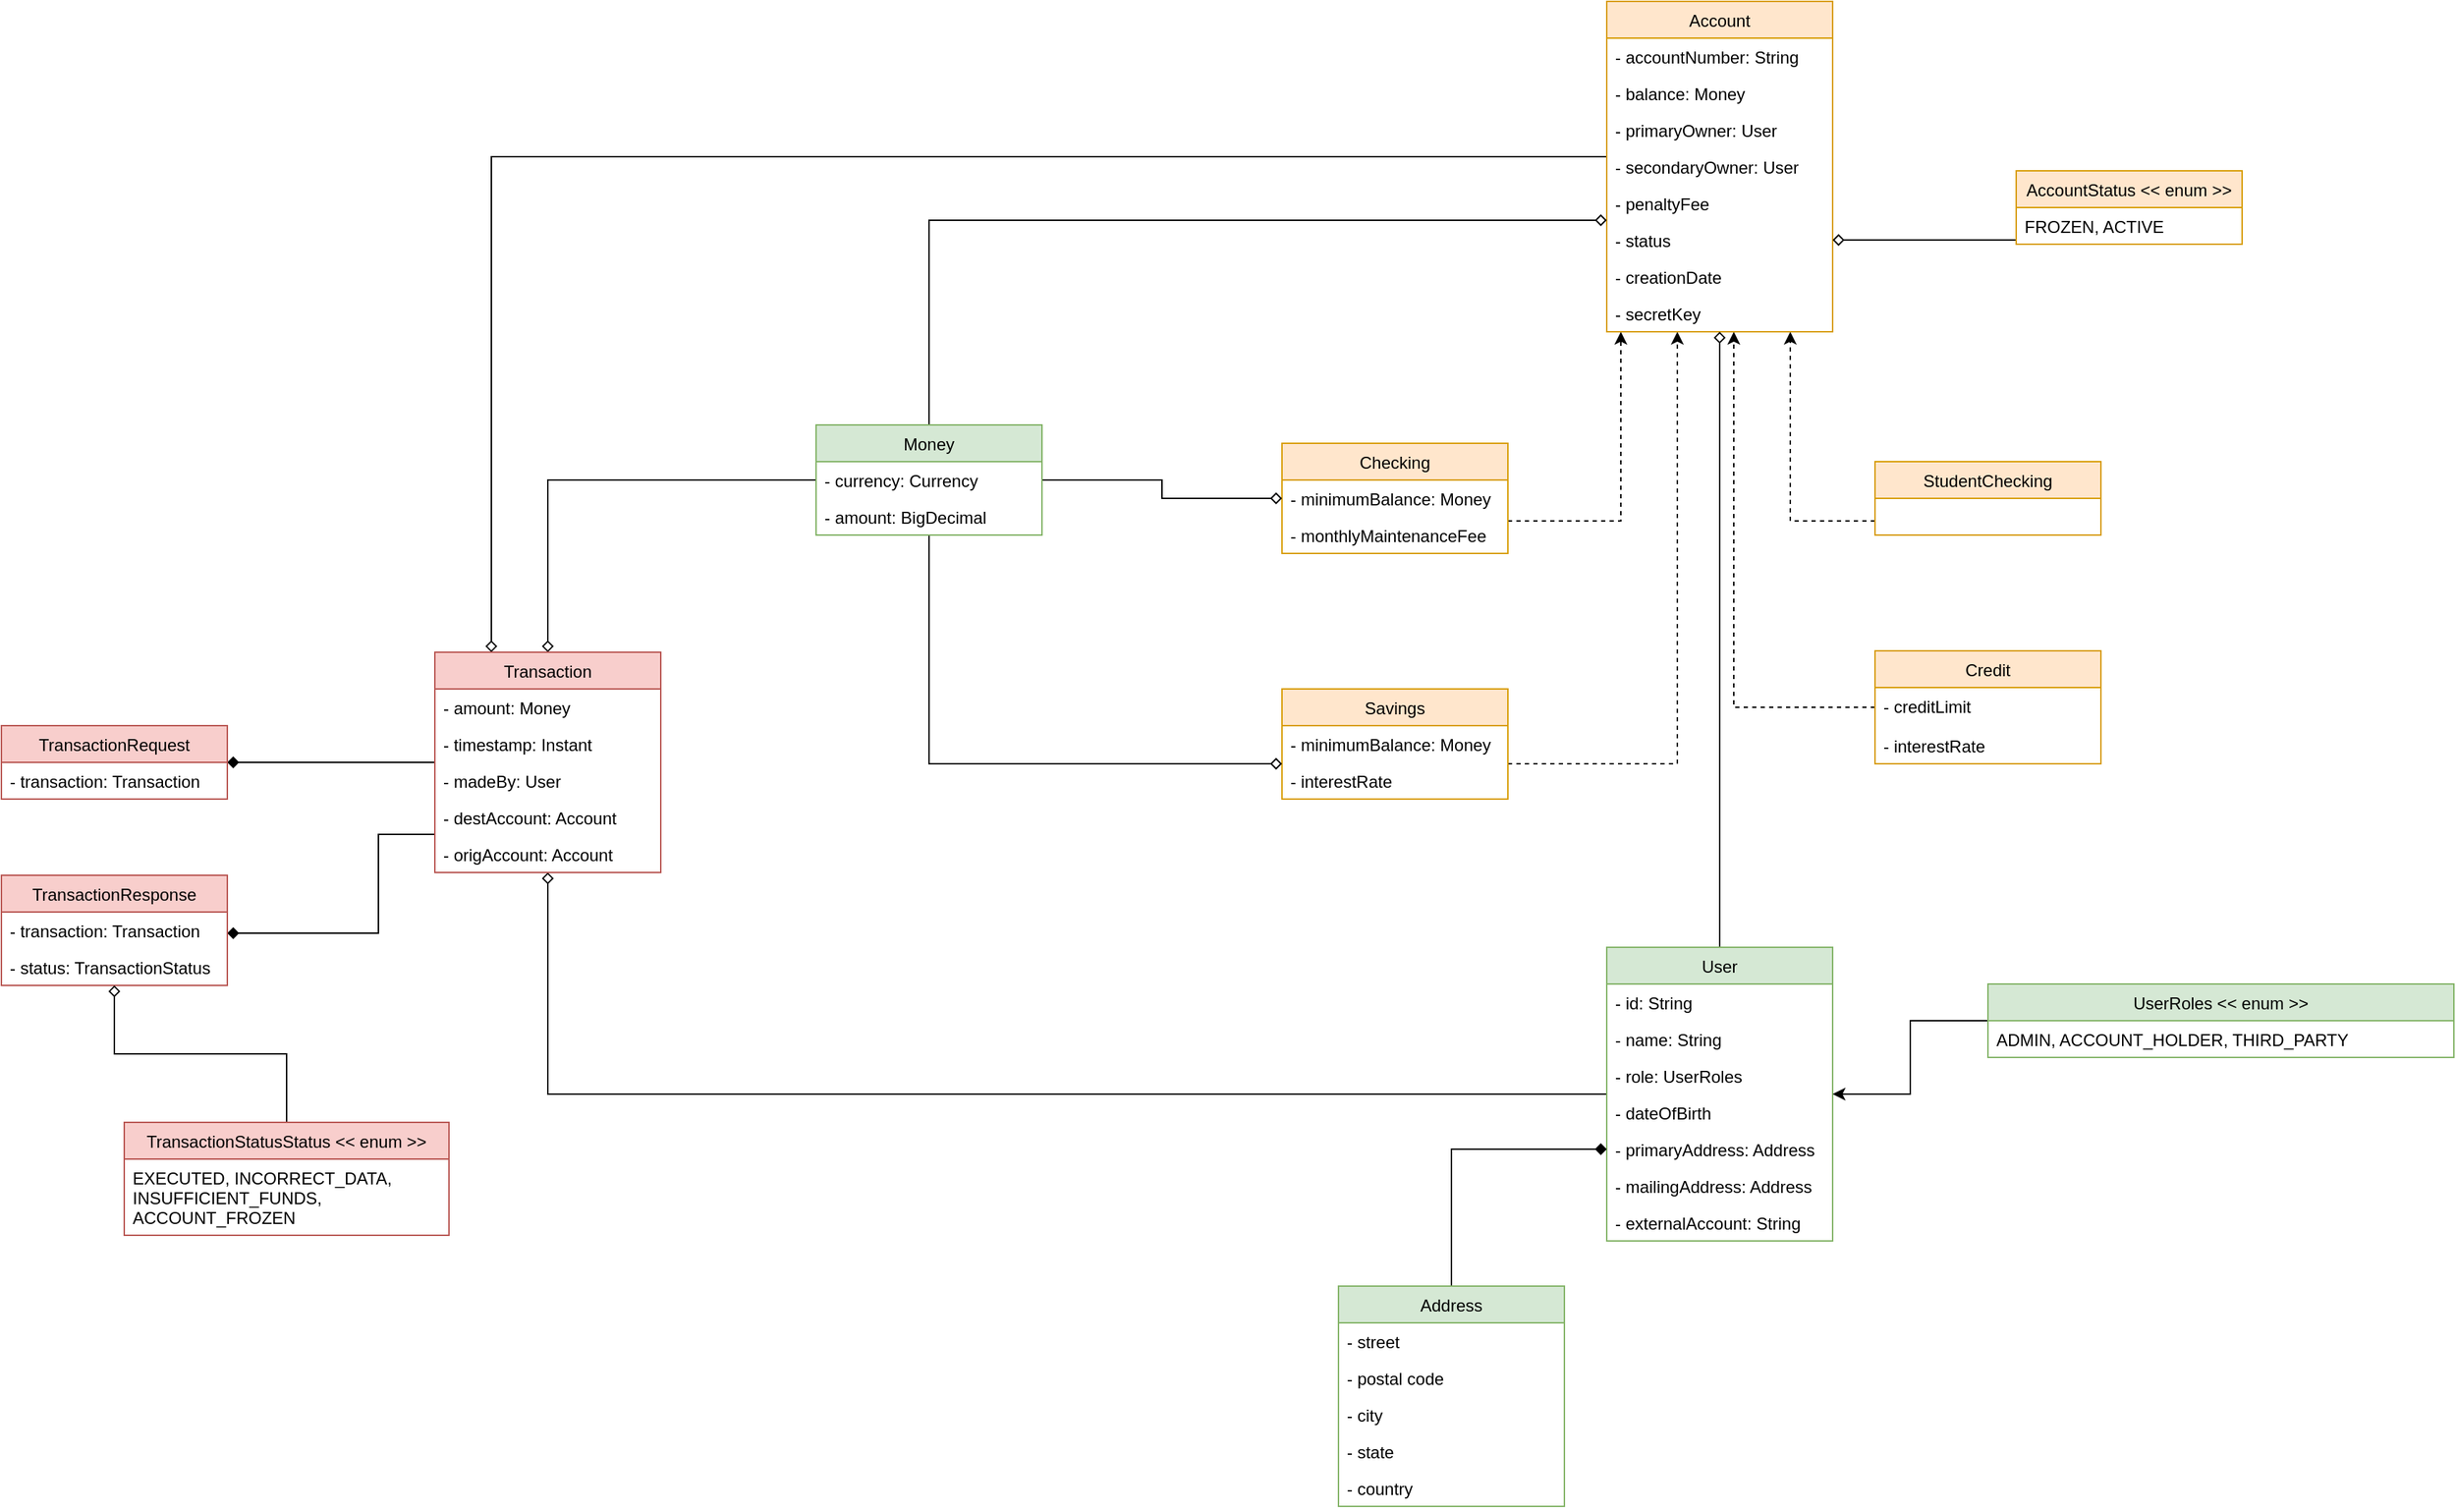 <mxfile version="20.3.0" type="device"><diagram id="Sgf1eEQoOjnaAbqmSDl3" name="Página-1"><mxGraphModel dx="2013" dy="1991" grid="1" gridSize="10" guides="1" tooltips="1" connect="1" arrows="1" fold="1" page="1" pageScale="1" pageWidth="827" pageHeight="1169" math="0" shadow="0"><root><mxCell id="0"/><mxCell id="1" parent="0"/><mxCell id="IOCd3JjTxtFxD8QaHJHm-75" style="edgeStyle=orthogonalEdgeStyle;rounded=0;orthogonalLoop=1;jettySize=auto;html=1;dashed=1;" parent="1" source="IOCd3JjTxtFxD8QaHJHm-8" target="IOCd3JjTxtFxD8QaHJHm-67" edge="1"><mxGeometry relative="1" as="geometry"><Array as="points"><mxPoint x="320" y="308"/></Array></mxGeometry></mxCell><mxCell id="IOCd3JjTxtFxD8QaHJHm-8" value="Checking" style="swimlane;fontStyle=0;childLayout=stackLayout;horizontal=1;startSize=26;fillColor=#ffe6cc;horizontalStack=0;resizeParent=1;resizeParentMax=0;resizeLast=0;collapsible=1;marginBottom=0;strokeColor=#d79b00;" parent="1" vertex="1"><mxGeometry x="80" y="253" width="160" height="78" as="geometry"/></mxCell><mxCell id="IOCd3JjTxtFxD8QaHJHm-25" value="- minimumBalance: Money" style="text;strokeColor=none;fillColor=none;align=left;verticalAlign=top;spacingLeft=4;spacingRight=4;overflow=hidden;rotatable=0;points=[[0,0.5],[1,0.5]];portConstraint=eastwest;" parent="IOCd3JjTxtFxD8QaHJHm-8" vertex="1"><mxGeometry y="26" width="160" height="26" as="geometry"/></mxCell><mxCell id="IOCd3JjTxtFxD8QaHJHm-27" value="- monthlyMaintenanceFee" style="text;strokeColor=none;fillColor=none;align=left;verticalAlign=top;spacingLeft=4;spacingRight=4;overflow=hidden;rotatable=0;points=[[0,0.5],[1,0.5]];portConstraint=eastwest;" parent="IOCd3JjTxtFxD8QaHJHm-8" vertex="1"><mxGeometry y="52" width="160" height="26" as="geometry"/></mxCell><mxCell id="IOCd3JjTxtFxD8QaHJHm-78" style="edgeStyle=orthogonalEdgeStyle;rounded=0;orthogonalLoop=1;jettySize=auto;html=1;dashed=1;" parent="1" source="IOCd3JjTxtFxD8QaHJHm-30" target="IOCd3JjTxtFxD8QaHJHm-67" edge="1"><mxGeometry relative="1" as="geometry"><Array as="points"><mxPoint x="440" y="308"/></Array></mxGeometry></mxCell><mxCell id="IOCd3JjTxtFxD8QaHJHm-30" value="StudentChecking" style="swimlane;fontStyle=0;childLayout=stackLayout;horizontal=1;startSize=26;fillColor=#ffe6cc;horizontalStack=0;resizeParent=1;resizeParentMax=0;resizeLast=0;collapsible=1;marginBottom=0;strokeColor=#d79b00;" parent="1" vertex="1"><mxGeometry x="500" y="266" width="160" height="52" as="geometry"/></mxCell><mxCell id="IOCd3JjTxtFxD8QaHJHm-76" style="edgeStyle=orthogonalEdgeStyle;rounded=0;orthogonalLoop=1;jettySize=auto;html=1;dashed=1;" parent="1" source="IOCd3JjTxtFxD8QaHJHm-48" target="IOCd3JjTxtFxD8QaHJHm-67" edge="1"><mxGeometry relative="1" as="geometry"><Array as="points"><mxPoint x="360" y="480"/></Array></mxGeometry></mxCell><mxCell id="IOCd3JjTxtFxD8QaHJHm-48" value="Savings" style="swimlane;fontStyle=0;childLayout=stackLayout;horizontal=1;startSize=26;fillColor=#ffe6cc;horizontalStack=0;resizeParent=1;resizeParentMax=0;resizeLast=0;collapsible=1;marginBottom=0;strokeColor=#d79b00;" parent="1" vertex="1"><mxGeometry x="80" y="427" width="160" height="78" as="geometry"/></mxCell><mxCell id="IOCd3JjTxtFxD8QaHJHm-53" value="- minimumBalance: Money" style="text;strokeColor=none;fillColor=none;align=left;verticalAlign=top;spacingLeft=4;spacingRight=4;overflow=hidden;rotatable=0;points=[[0,0.5],[1,0.5]];portConstraint=eastwest;" parent="IOCd3JjTxtFxD8QaHJHm-48" vertex="1"><mxGeometry y="26" width="160" height="26" as="geometry"/></mxCell><mxCell id="IOCd3JjTxtFxD8QaHJHm-58" value="- interestRate" style="text;strokeColor=none;fillColor=none;align=left;verticalAlign=top;spacingLeft=4;spacingRight=4;overflow=hidden;rotatable=0;points=[[0,0.5],[1,0.5]];portConstraint=eastwest;" parent="IOCd3JjTxtFxD8QaHJHm-48" vertex="1"><mxGeometry y="52" width="160" height="26" as="geometry"/></mxCell><mxCell id="IOCd3JjTxtFxD8QaHJHm-77" style="edgeStyle=orthogonalEdgeStyle;rounded=0;orthogonalLoop=1;jettySize=auto;html=1;dashed=1;" parent="1" source="IOCd3JjTxtFxD8QaHJHm-59" target="IOCd3JjTxtFxD8QaHJHm-67" edge="1"><mxGeometry relative="1" as="geometry"><Array as="points"><mxPoint x="400" y="440"/></Array></mxGeometry></mxCell><mxCell id="IOCd3JjTxtFxD8QaHJHm-59" value="Credit" style="swimlane;fontStyle=0;childLayout=stackLayout;horizontal=1;startSize=26;fillColor=#ffe6cc;horizontalStack=0;resizeParent=1;resizeParentMax=0;resizeLast=0;collapsible=1;marginBottom=0;strokeColor=#d79b00;" parent="1" vertex="1"><mxGeometry x="500" y="400" width="160" height="80" as="geometry"/></mxCell><mxCell id="IOCd3JjTxtFxD8QaHJHm-65" value="- creditLimit" style="text;strokeColor=none;fillColor=none;align=left;verticalAlign=top;spacingLeft=4;spacingRight=4;overflow=hidden;rotatable=0;points=[[0,0.5],[1,0.5]];portConstraint=eastwest;" parent="IOCd3JjTxtFxD8QaHJHm-59" vertex="1"><mxGeometry y="26" width="160" height="28" as="geometry"/></mxCell><mxCell id="IOCd3JjTxtFxD8QaHJHm-66" value="- interestRate" style="text;strokeColor=none;fillColor=none;align=left;verticalAlign=top;spacingLeft=4;spacingRight=4;overflow=hidden;rotatable=0;points=[[0,0.5],[1,0.5]];portConstraint=eastwest;" parent="IOCd3JjTxtFxD8QaHJHm-59" vertex="1"><mxGeometry y="54" width="160" height="26" as="geometry"/></mxCell><mxCell id="IOCd3JjTxtFxD8QaHJHm-125" style="edgeStyle=orthogonalEdgeStyle;rounded=0;orthogonalLoop=1;jettySize=auto;html=1;entryX=0.25;entryY=0;entryDx=0;entryDy=0;endArrow=diamond;endFill=0;" parent="1" source="IOCd3JjTxtFxD8QaHJHm-67" target="IOCd3JjTxtFxD8QaHJHm-116" edge="1"><mxGeometry relative="1" as="geometry"><Array as="points"><mxPoint x="-480" y="50"/></Array></mxGeometry></mxCell><mxCell id="IOCd3JjTxtFxD8QaHJHm-67" value="Account" style="swimlane;fontStyle=0;childLayout=stackLayout;horizontal=1;startSize=26;fillColor=#ffe6cc;horizontalStack=0;resizeParent=1;resizeParentMax=0;resizeLast=0;collapsible=1;marginBottom=0;strokeColor=#d79b00;" parent="1" vertex="1"><mxGeometry x="310" y="-60" width="160" height="234" as="geometry"/></mxCell><mxCell id="3vQy9Pc-YMIMLEMosbUo-2" value="- accountNumber: String" style="text;strokeColor=none;fillColor=none;align=left;verticalAlign=top;spacingLeft=4;spacingRight=4;overflow=hidden;rotatable=0;points=[[0,0.5],[1,0.5]];portConstraint=eastwest;" parent="IOCd3JjTxtFxD8QaHJHm-67" vertex="1"><mxGeometry y="26" width="160" height="26" as="geometry"/></mxCell><mxCell id="IOCd3JjTxtFxD8QaHJHm-68" value="- balance: Money" style="text;strokeColor=none;fillColor=none;align=left;verticalAlign=top;spacingLeft=4;spacingRight=4;overflow=hidden;rotatable=0;points=[[0,0.5],[1,0.5]];portConstraint=eastwest;" parent="IOCd3JjTxtFxD8QaHJHm-67" vertex="1"><mxGeometry y="52" width="160" height="26" as="geometry"/></mxCell><mxCell id="IOCd3JjTxtFxD8QaHJHm-69" value="- primaryOwner: User" style="text;strokeColor=none;fillColor=none;align=left;verticalAlign=top;spacingLeft=4;spacingRight=4;overflow=hidden;rotatable=0;points=[[0,0.5],[1,0.5]];portConstraint=eastwest;" parent="IOCd3JjTxtFxD8QaHJHm-67" vertex="1"><mxGeometry y="78" width="160" height="26" as="geometry"/></mxCell><mxCell id="IOCd3JjTxtFxD8QaHJHm-70" value="- secondaryOwner: User" style="text;strokeColor=none;fillColor=none;align=left;verticalAlign=top;spacingLeft=4;spacingRight=4;overflow=hidden;rotatable=0;points=[[0,0.5],[1,0.5]];portConstraint=eastwest;" parent="IOCd3JjTxtFxD8QaHJHm-67" vertex="1"><mxGeometry y="104" width="160" height="26" as="geometry"/></mxCell><mxCell id="IOCd3JjTxtFxD8QaHJHm-73" value="- penaltyFee" style="text;strokeColor=none;fillColor=none;align=left;verticalAlign=top;spacingLeft=4;spacingRight=4;overflow=hidden;rotatable=0;points=[[0,0.5],[1,0.5]];portConstraint=eastwest;" parent="IOCd3JjTxtFxD8QaHJHm-67" vertex="1"><mxGeometry y="130" width="160" height="26" as="geometry"/></mxCell><mxCell id="IOCd3JjTxtFxD8QaHJHm-29" value="- status" style="text;strokeColor=none;fillColor=none;align=left;verticalAlign=top;spacingLeft=4;spacingRight=4;overflow=hidden;rotatable=0;points=[[0,0.5],[1,0.5]];portConstraint=eastwest;" parent="IOCd3JjTxtFxD8QaHJHm-67" vertex="1"><mxGeometry y="156" width="160" height="26" as="geometry"/></mxCell><mxCell id="IOCd3JjTxtFxD8QaHJHm-28" value="- creationDate" style="text;strokeColor=none;fillColor=none;align=left;verticalAlign=top;spacingLeft=4;spacingRight=4;overflow=hidden;rotatable=0;points=[[0,0.5],[1,0.5]];portConstraint=eastwest;" parent="IOCd3JjTxtFxD8QaHJHm-67" vertex="1"><mxGeometry y="182" width="160" height="26" as="geometry"/></mxCell><mxCell id="IOCd3JjTxtFxD8QaHJHm-10" value="- secretKey" style="text;strokeColor=none;fillColor=none;align=left;verticalAlign=top;spacingLeft=4;spacingRight=4;overflow=hidden;rotatable=0;points=[[0,0.5],[1,0.5]];portConstraint=eastwest;" parent="IOCd3JjTxtFxD8QaHJHm-67" vertex="1"><mxGeometry y="208" width="160" height="26" as="geometry"/></mxCell><mxCell id="IOCd3JjTxtFxD8QaHJHm-107" style="edgeStyle=orthogonalEdgeStyle;rounded=0;orthogonalLoop=1;jettySize=auto;html=1;endArrow=diamond;endFill=0;" parent="1" source="IOCd3JjTxtFxD8QaHJHm-79" target="IOCd3JjTxtFxD8QaHJHm-67" edge="1"><mxGeometry relative="1" as="geometry"/></mxCell><mxCell id="IOCd3JjTxtFxD8QaHJHm-140" style="edgeStyle=orthogonalEdgeStyle;rounded=0;orthogonalLoop=1;jettySize=auto;html=1;endArrow=diamond;endFill=0;" parent="1" source="IOCd3JjTxtFxD8QaHJHm-79" target="IOCd3JjTxtFxD8QaHJHm-116" edge="1"><mxGeometry relative="1" as="geometry"/></mxCell><mxCell id="IOCd3JjTxtFxD8QaHJHm-79" value="User" style="swimlane;fontStyle=0;childLayout=stackLayout;horizontal=1;startSize=26;fillColor=#d5e8d4;horizontalStack=0;resizeParent=1;resizeParentMax=0;resizeLast=0;collapsible=1;marginBottom=0;strokeColor=#82b366;" parent="1" vertex="1"><mxGeometry x="310" y="610" width="160" height="208" as="geometry"/></mxCell><mxCell id="IOCd3JjTxtFxD8QaHJHm-87" value="- id: String" style="text;strokeColor=none;fillColor=none;align=left;verticalAlign=top;spacingLeft=4;spacingRight=4;overflow=hidden;rotatable=0;points=[[0,0.5],[1,0.5]];portConstraint=eastwest;" parent="IOCd3JjTxtFxD8QaHJHm-79" vertex="1"><mxGeometry y="26" width="160" height="26" as="geometry"/></mxCell><mxCell id="fHTGydUO1gpS6vrGEfxZ-1" value="- name: String" style="text;strokeColor=none;fillColor=none;align=left;verticalAlign=top;spacingLeft=4;spacingRight=4;overflow=hidden;rotatable=0;points=[[0,0.5],[1,0.5]];portConstraint=eastwest;" parent="IOCd3JjTxtFxD8QaHJHm-79" vertex="1"><mxGeometry y="52" width="160" height="26" as="geometry"/></mxCell><mxCell id="fHTGydUO1gpS6vrGEfxZ-4" value="- role: UserRoles" style="text;strokeColor=none;fillColor=none;align=left;verticalAlign=top;spacingLeft=4;spacingRight=4;overflow=hidden;rotatable=0;points=[[0,0.5],[1,0.5]];portConstraint=eastwest;" parent="IOCd3JjTxtFxD8QaHJHm-79" vertex="1"><mxGeometry y="78" width="160" height="26" as="geometry"/></mxCell><mxCell id="IOCd3JjTxtFxD8QaHJHm-89" value="- dateOfBirth" style="text;strokeColor=none;fillColor=none;align=left;verticalAlign=top;spacingLeft=4;spacingRight=4;overflow=hidden;rotatable=0;points=[[0,0.5],[1,0.5]];portConstraint=eastwest;" parent="IOCd3JjTxtFxD8QaHJHm-79" vertex="1"><mxGeometry y="104" width="160" height="26" as="geometry"/></mxCell><mxCell id="IOCd3JjTxtFxD8QaHJHm-90" value="- primaryAddress: Address" style="text;strokeColor=none;fillColor=none;align=left;verticalAlign=top;spacingLeft=4;spacingRight=4;overflow=hidden;rotatable=0;points=[[0,0.5],[1,0.5]];portConstraint=eastwest;" parent="IOCd3JjTxtFxD8QaHJHm-79" vertex="1"><mxGeometry y="130" width="160" height="26" as="geometry"/></mxCell><mxCell id="IOCd3JjTxtFxD8QaHJHm-91" value="- mailingAddress: Address" style="text;strokeColor=none;fillColor=none;align=left;verticalAlign=top;spacingLeft=4;spacingRight=4;overflow=hidden;rotatable=0;points=[[0,0.5],[1,0.5]];portConstraint=eastwest;" parent="IOCd3JjTxtFxD8QaHJHm-79" vertex="1"><mxGeometry y="156" width="160" height="26" as="geometry"/></mxCell><mxCell id="IOCd3JjTxtFxD8QaHJHm-102" value="- externalAccount: String" style="text;strokeColor=none;fillColor=none;align=left;verticalAlign=top;spacingLeft=4;spacingRight=4;overflow=hidden;rotatable=0;points=[[0,0.5],[1,0.5]];portConstraint=eastwest;" parent="IOCd3JjTxtFxD8QaHJHm-79" vertex="1"><mxGeometry y="182" width="160" height="26" as="geometry"/></mxCell><mxCell id="IOCd3JjTxtFxD8QaHJHm-94" style="edgeStyle=orthogonalEdgeStyle;rounded=0;orthogonalLoop=1;jettySize=auto;html=1;entryX=0;entryY=0.5;entryDx=0;entryDy=0;endArrow=diamond;endFill=1;" parent="1" source="IOCd3JjTxtFxD8QaHJHm-92" target="IOCd3JjTxtFxD8QaHJHm-90" edge="1"><mxGeometry relative="1" as="geometry"/></mxCell><mxCell id="IOCd3JjTxtFxD8QaHJHm-92" value="Address" style="swimlane;fontStyle=0;childLayout=stackLayout;horizontal=1;startSize=26;fillColor=#d5e8d4;horizontalStack=0;resizeParent=1;resizeParentMax=0;resizeLast=0;collapsible=1;marginBottom=0;strokeColor=#82b366;" parent="1" vertex="1"><mxGeometry x="120" y="850" width="160" height="156" as="geometry"/></mxCell><mxCell id="IOCd3JjTxtFxD8QaHJHm-93" value="- street" style="text;strokeColor=none;fillColor=none;align=left;verticalAlign=top;spacingLeft=4;spacingRight=4;overflow=hidden;rotatable=0;points=[[0,0.5],[1,0.5]];portConstraint=eastwest;" parent="IOCd3JjTxtFxD8QaHJHm-92" vertex="1"><mxGeometry y="26" width="160" height="26" as="geometry"/></mxCell><mxCell id="IOCd3JjTxtFxD8QaHJHm-103" value="- postal code" style="text;strokeColor=none;fillColor=none;align=left;verticalAlign=top;spacingLeft=4;spacingRight=4;overflow=hidden;rotatable=0;points=[[0,0.5],[1,0.5]];portConstraint=eastwest;" parent="IOCd3JjTxtFxD8QaHJHm-92" vertex="1"><mxGeometry y="52" width="160" height="26" as="geometry"/></mxCell><mxCell id="IOCd3JjTxtFxD8QaHJHm-104" value="- city" style="text;strokeColor=none;fillColor=none;align=left;verticalAlign=top;spacingLeft=4;spacingRight=4;overflow=hidden;rotatable=0;points=[[0,0.5],[1,0.5]];portConstraint=eastwest;" parent="IOCd3JjTxtFxD8QaHJHm-92" vertex="1"><mxGeometry y="78" width="160" height="26" as="geometry"/></mxCell><mxCell id="IOCd3JjTxtFxD8QaHJHm-105" value="- state" style="text;strokeColor=none;fillColor=none;align=left;verticalAlign=top;spacingLeft=4;spacingRight=4;overflow=hidden;rotatable=0;points=[[0,0.5],[1,0.5]];portConstraint=eastwest;" parent="IOCd3JjTxtFxD8QaHJHm-92" vertex="1"><mxGeometry y="104" width="160" height="26" as="geometry"/></mxCell><mxCell id="IOCd3JjTxtFxD8QaHJHm-106" value="- country" style="text;strokeColor=none;fillColor=none;align=left;verticalAlign=top;spacingLeft=4;spacingRight=4;overflow=hidden;rotatable=0;points=[[0,0.5],[1,0.5]];portConstraint=eastwest;" parent="IOCd3JjTxtFxD8QaHJHm-92" vertex="1"><mxGeometry y="130" width="160" height="26" as="geometry"/></mxCell><mxCell id="IOCd3JjTxtFxD8QaHJHm-113" style="edgeStyle=orthogonalEdgeStyle;rounded=0;orthogonalLoop=1;jettySize=auto;html=1;endArrow=diamond;endFill=0;" parent="1" source="IOCd3JjTxtFxD8QaHJHm-108" target="IOCd3JjTxtFxD8QaHJHm-8" edge="1"><mxGeometry relative="1" as="geometry"/></mxCell><mxCell id="IOCd3JjTxtFxD8QaHJHm-114" style="edgeStyle=orthogonalEdgeStyle;rounded=0;orthogonalLoop=1;jettySize=auto;html=1;endArrow=diamond;endFill=0;" parent="1" source="IOCd3JjTxtFxD8QaHJHm-108" target="IOCd3JjTxtFxD8QaHJHm-48" edge="1"><mxGeometry relative="1" as="geometry"><Array as="points"><mxPoint x="-170" y="480"/></Array></mxGeometry></mxCell><mxCell id="IOCd3JjTxtFxD8QaHJHm-115" style="edgeStyle=orthogonalEdgeStyle;rounded=0;orthogonalLoop=1;jettySize=auto;html=1;endArrow=diamond;endFill=0;" parent="1" source="IOCd3JjTxtFxD8QaHJHm-108" target="IOCd3JjTxtFxD8QaHJHm-67" edge="1"><mxGeometry relative="1" as="geometry"><Array as="points"><mxPoint x="-170" y="95"/></Array></mxGeometry></mxCell><mxCell id="IOCd3JjTxtFxD8QaHJHm-124" style="edgeStyle=orthogonalEdgeStyle;rounded=0;orthogonalLoop=1;jettySize=auto;html=1;entryX=0.5;entryY=0;entryDx=0;entryDy=0;endArrow=diamond;endFill=0;" parent="1" source="IOCd3JjTxtFxD8QaHJHm-108" target="IOCd3JjTxtFxD8QaHJHm-116" edge="1"><mxGeometry relative="1" as="geometry"/></mxCell><mxCell id="IOCd3JjTxtFxD8QaHJHm-108" value="Money" style="swimlane;fontStyle=0;childLayout=stackLayout;horizontal=1;startSize=26;fillColor=#d5e8d4;horizontalStack=0;resizeParent=1;resizeParentMax=0;resizeLast=0;collapsible=1;marginBottom=0;strokeColor=#82b366;" parent="1" vertex="1"><mxGeometry x="-250" y="240" width="160" height="78" as="geometry"/></mxCell><mxCell id="IOCd3JjTxtFxD8QaHJHm-109" value="- currency: Currency" style="text;strokeColor=none;fillColor=none;align=left;verticalAlign=top;spacingLeft=4;spacingRight=4;overflow=hidden;rotatable=0;points=[[0,0.5],[1,0.5]];portConstraint=eastwest;" parent="IOCd3JjTxtFxD8QaHJHm-108" vertex="1"><mxGeometry y="26" width="160" height="26" as="geometry"/></mxCell><mxCell id="IOCd3JjTxtFxD8QaHJHm-110" value="- amount: BigDecimal" style="text;strokeColor=none;fillColor=none;align=left;verticalAlign=top;spacingLeft=4;spacingRight=4;overflow=hidden;rotatable=0;points=[[0,0.5],[1,0.5]];portConstraint=eastwest;" parent="IOCd3JjTxtFxD8QaHJHm-108" vertex="1"><mxGeometry y="52" width="160" height="26" as="geometry"/></mxCell><mxCell id="kCnH4NlS0gqb_7QBWFYC-7" style="edgeStyle=orthogonalEdgeStyle;rounded=0;orthogonalLoop=1;jettySize=auto;html=1;endArrow=diamond;endFill=1;" parent="1" source="IOCd3JjTxtFxD8QaHJHm-116" target="kCnH4NlS0gqb_7QBWFYC-1" edge="1"><mxGeometry relative="1" as="geometry"/></mxCell><mxCell id="kCnH4NlS0gqb_7QBWFYC-14" style="edgeStyle=orthogonalEdgeStyle;rounded=0;orthogonalLoop=1;jettySize=auto;html=1;endArrow=diamond;endFill=1;" parent="1" source="IOCd3JjTxtFxD8QaHJHm-116" target="kCnH4NlS0gqb_7QBWFYC-8" edge="1"><mxGeometry relative="1" as="geometry"><Array as="points"><mxPoint x="-560" y="530"/><mxPoint x="-560" y="600"/></Array></mxGeometry></mxCell><mxCell id="IOCd3JjTxtFxD8QaHJHm-116" value="Transaction" style="swimlane;fontStyle=0;childLayout=stackLayout;horizontal=1;startSize=26;fillColor=#f8cecc;horizontalStack=0;resizeParent=1;resizeParentMax=0;resizeLast=0;collapsible=1;marginBottom=0;strokeColor=#b85450;" parent="1" vertex="1"><mxGeometry x="-520" y="401" width="160" height="156" as="geometry"/></mxCell><mxCell id="IOCd3JjTxtFxD8QaHJHm-117" value="- amount: Money" style="text;strokeColor=none;fillColor=none;align=left;verticalAlign=top;spacingLeft=4;spacingRight=4;overflow=hidden;rotatable=0;points=[[0,0.5],[1,0.5]];portConstraint=eastwest;" parent="IOCd3JjTxtFxD8QaHJHm-116" vertex="1"><mxGeometry y="26" width="160" height="26" as="geometry"/></mxCell><mxCell id="IOCd3JjTxtFxD8QaHJHm-119" value="- timestamp: Instant" style="text;strokeColor=none;fillColor=none;align=left;verticalAlign=top;spacingLeft=4;spacingRight=4;overflow=hidden;rotatable=0;points=[[0,0.5],[1,0.5]];portConstraint=eastwest;" parent="IOCd3JjTxtFxD8QaHJHm-116" vertex="1"><mxGeometry y="52" width="160" height="26" as="geometry"/></mxCell><mxCell id="IOCd3JjTxtFxD8QaHJHm-120" value="- madeBy: User" style="text;strokeColor=none;fillColor=none;align=left;verticalAlign=top;spacingLeft=4;spacingRight=4;overflow=hidden;rotatable=0;points=[[0,0.5],[1,0.5]];portConstraint=eastwest;" parent="IOCd3JjTxtFxD8QaHJHm-116" vertex="1"><mxGeometry y="78" width="160" height="26" as="geometry"/></mxCell><mxCell id="IOCd3JjTxtFxD8QaHJHm-121" value="- destAccount: Account" style="text;strokeColor=none;fillColor=none;align=left;verticalAlign=top;spacingLeft=4;spacingRight=4;overflow=hidden;rotatable=0;points=[[0,0.5],[1,0.5]];portConstraint=eastwest;" parent="IOCd3JjTxtFxD8QaHJHm-116" vertex="1"><mxGeometry y="104" width="160" height="26" as="geometry"/></mxCell><mxCell id="IOCd3JjTxtFxD8QaHJHm-123" value="- origAccount: Account" style="text;strokeColor=none;fillColor=none;align=left;verticalAlign=top;spacingLeft=4;spacingRight=4;overflow=hidden;rotatable=0;points=[[0,0.5],[1,0.5]];portConstraint=eastwest;" parent="IOCd3JjTxtFxD8QaHJHm-116" vertex="1"><mxGeometry y="130" width="160" height="26" as="geometry"/></mxCell><mxCell id="IOCd3JjTxtFxD8QaHJHm-138" style="edgeStyle=orthogonalEdgeStyle;rounded=0;orthogonalLoop=1;jettySize=auto;html=1;endArrow=diamond;endFill=0;entryX=1;entryY=0.5;entryDx=0;entryDy=0;" parent="1" source="IOCd3JjTxtFxD8QaHJHm-129" target="IOCd3JjTxtFxD8QaHJHm-29" edge="1"><mxGeometry relative="1" as="geometry"><Array as="points"><mxPoint x="520" y="109"/><mxPoint x="520" y="109"/></Array></mxGeometry></mxCell><mxCell id="IOCd3JjTxtFxD8QaHJHm-129" value="AccountStatus &lt;&lt; enum &gt;&gt;" style="swimlane;fontStyle=0;childLayout=stackLayout;horizontal=1;startSize=26;fillColor=#ffe6cc;horizontalStack=0;resizeParent=1;resizeParentMax=0;resizeLast=0;collapsible=1;marginBottom=0;strokeColor=#d79b00;" parent="1" vertex="1"><mxGeometry x="600" y="60" width="160" height="52" as="geometry"/></mxCell><mxCell id="IOCd3JjTxtFxD8QaHJHm-130" value="FROZEN, ACTIVE" style="text;strokeColor=none;fillColor=none;align=left;verticalAlign=top;spacingLeft=4;spacingRight=4;overflow=hidden;rotatable=0;points=[[0,0.5],[1,0.5]];portConstraint=eastwest;" parent="IOCd3JjTxtFxD8QaHJHm-129" vertex="1"><mxGeometry y="26" width="160" height="26" as="geometry"/></mxCell><mxCell id="kCnH4NlS0gqb_7QBWFYC-1" value="TransactionRequest" style="swimlane;fontStyle=0;childLayout=stackLayout;horizontal=1;startSize=26;fillColor=#f8cecc;horizontalStack=0;resizeParent=1;resizeParentMax=0;resizeLast=0;collapsible=1;marginBottom=0;strokeColor=#b85450;" parent="1" vertex="1"><mxGeometry x="-827" y="453" width="160" height="52" as="geometry"/></mxCell><mxCell id="kCnH4NlS0gqb_7QBWFYC-2" value="- transaction: Transaction" style="text;strokeColor=none;fillColor=none;align=left;verticalAlign=top;spacingLeft=4;spacingRight=4;overflow=hidden;rotatable=0;points=[[0,0.5],[1,0.5]];portConstraint=eastwest;" parent="kCnH4NlS0gqb_7QBWFYC-1" vertex="1"><mxGeometry y="26" width="160" height="26" as="geometry"/></mxCell><mxCell id="kCnH4NlS0gqb_7QBWFYC-8" value="TransactionResponse" style="swimlane;fontStyle=0;childLayout=stackLayout;horizontal=1;startSize=26;fillColor=#f8cecc;horizontalStack=0;resizeParent=1;resizeParentMax=0;resizeLast=0;collapsible=1;marginBottom=0;strokeColor=#b85450;" parent="1" vertex="1"><mxGeometry x="-827" y="559" width="160" height="78" as="geometry"/></mxCell><mxCell id="kCnH4NlS0gqb_7QBWFYC-9" value="- transaction: Transaction" style="text;strokeColor=none;fillColor=none;align=left;verticalAlign=top;spacingLeft=4;spacingRight=4;overflow=hidden;rotatable=0;points=[[0,0.5],[1,0.5]];portConstraint=eastwest;" parent="kCnH4NlS0gqb_7QBWFYC-8" vertex="1"><mxGeometry y="26" width="160" height="26" as="geometry"/></mxCell><mxCell id="kCnH4NlS0gqb_7QBWFYC-10" value="- status: TransactionStatus" style="text;strokeColor=none;fillColor=none;align=left;verticalAlign=top;spacingLeft=4;spacingRight=4;overflow=hidden;rotatable=0;points=[[0,0.5],[1,0.5]];portConstraint=eastwest;" parent="kCnH4NlS0gqb_7QBWFYC-8" vertex="1"><mxGeometry y="52" width="160" height="26" as="geometry"/></mxCell><mxCell id="kCnH4NlS0gqb_7QBWFYC-13" style="edgeStyle=orthogonalEdgeStyle;rounded=0;orthogonalLoop=1;jettySize=auto;html=1;endArrow=diamond;endFill=0;" parent="1" source="kCnH4NlS0gqb_7QBWFYC-11" target="kCnH4NlS0gqb_7QBWFYC-8" edge="1"><mxGeometry relative="1" as="geometry"/></mxCell><mxCell id="kCnH4NlS0gqb_7QBWFYC-11" value="TransactionStatusStatus &lt;&lt; enum &gt;&gt;" style="swimlane;fontStyle=0;childLayout=stackLayout;horizontal=1;startSize=26;fillColor=#f8cecc;horizontalStack=0;resizeParent=1;resizeParentMax=0;resizeLast=0;collapsible=1;marginBottom=0;strokeColor=#b85450;" parent="1" vertex="1"><mxGeometry x="-740" y="734" width="230" height="80" as="geometry"/></mxCell><mxCell id="kCnH4NlS0gqb_7QBWFYC-12" value="EXECUTED, INCORRECT_DATA,&#10;INSUFFICIENT_FUNDS,&#10;ACCOUNT_FROZEN" style="text;strokeColor=none;fillColor=none;align=left;verticalAlign=top;spacingLeft=4;spacingRight=4;overflow=hidden;rotatable=0;points=[[0,0.5],[1,0.5]];portConstraint=eastwest;" parent="kCnH4NlS0gqb_7QBWFYC-11" vertex="1"><mxGeometry y="26" width="230" height="54" as="geometry"/></mxCell><mxCell id="fHTGydUO1gpS6vrGEfxZ-6" style="edgeStyle=orthogonalEdgeStyle;rounded=0;orthogonalLoop=1;jettySize=auto;html=1;" parent="1" source="fHTGydUO1gpS6vrGEfxZ-2" target="IOCd3JjTxtFxD8QaHJHm-79" edge="1"><mxGeometry relative="1" as="geometry"/></mxCell><mxCell id="fHTGydUO1gpS6vrGEfxZ-2" value="UserRoles &lt;&lt; enum &gt;&gt;" style="swimlane;fontStyle=0;childLayout=stackLayout;horizontal=1;startSize=26;fillColor=#d5e8d4;horizontalStack=0;resizeParent=1;resizeParentMax=0;resizeLast=0;collapsible=1;marginBottom=0;strokeColor=#82b366;" parent="1" vertex="1"><mxGeometry x="580" y="636" width="330" height="52" as="geometry"/></mxCell><mxCell id="fHTGydUO1gpS6vrGEfxZ-3" value="ADMIN, ACCOUNT_HOLDER, THIRD_PARTY" style="text;strokeColor=none;fillColor=none;align=left;verticalAlign=top;spacingLeft=4;spacingRight=4;overflow=hidden;rotatable=0;points=[[0,0.5],[1,0.5]];portConstraint=eastwest;" parent="fHTGydUO1gpS6vrGEfxZ-2" vertex="1"><mxGeometry y="26" width="330" height="26" as="geometry"/></mxCell></root></mxGraphModel></diagram></mxfile>